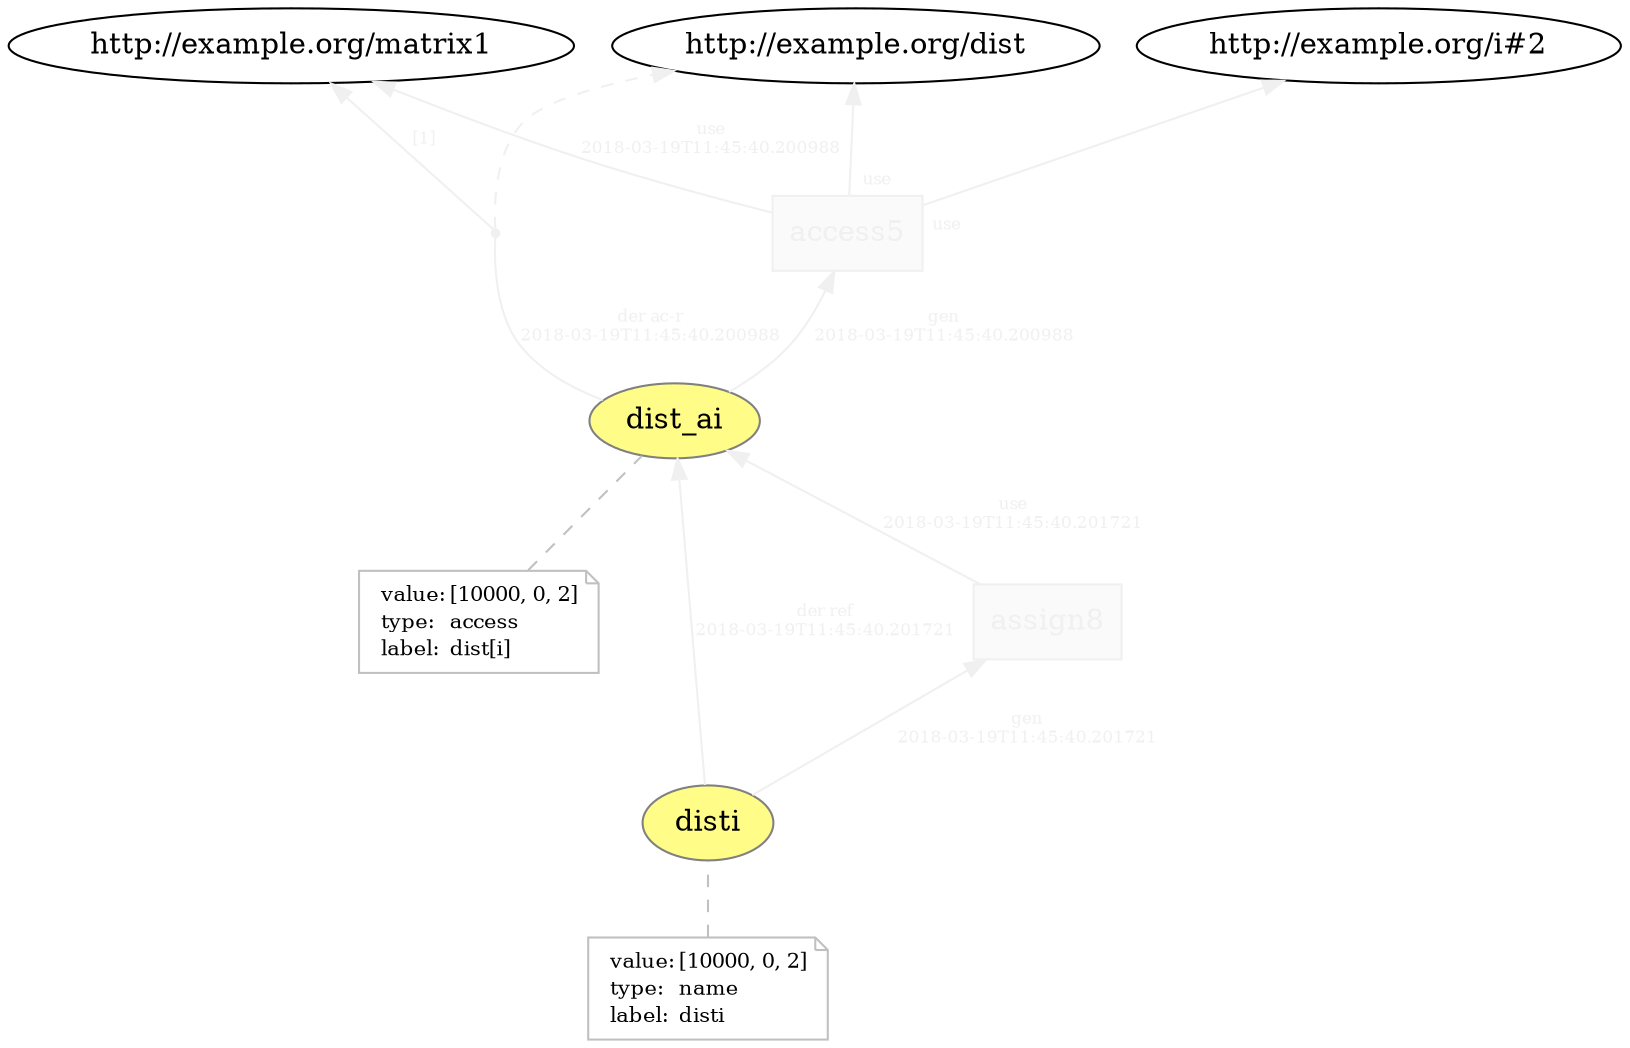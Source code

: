 digraph "PROV" { size="16,12"; rankdir="BT";
"http://example.org/dist_ai" [fillcolor="#FFFC87",color="#808080",style="filled",label="dist_ai",URL="http://example.org/dist_ai"]
"-attrs0" [color="gray",shape="note",fontsize="10",fontcolor="black",label=<<TABLE cellpadding="0" border="0">
	<TR>
	    <TD align="left">value:</TD>
	    <TD align="left">[10000, 0, 2]</TD>
	</TR>
	<TR>
	    <TD align="left">type:</TD>
	    <TD align="left">access</TD>
	</TR>
	<TR>
	    <TD align="left">label:</TD>
	    <TD align="left">dist[i]</TD>
	</TR>
</TABLE>>]
"-attrs0" -> "http://example.org/dist_ai" [color="gray",style="dashed",arrowhead="none"]
"http://example.org/access5" [fillcolor="#FAFAFA",color="#F0F0F0",shape="polygon",sides="4",style="filled",fontcolor="#F0F0F0",label="access5",URL="http://example.org/access5"]
"bn0" [shape="point",label="",fontcolor="#F0F0F0",color="#F0F0F0"]
"http://example.org/dist_ai" -> "bn0" [fontsize="8",distance="1.5",angle="60.0",rotation="20",label="der ac-r
2018-03-19T11:45:40.200988",arrowhead="none",fontcolor="#F0F0F0",color="#F0F0F0"]
"bn0" -> "http://example.org/dist" [style="dashed",fontcolor="#F0F0F0",color="#F0F0F0"]
"bn0" -> "http://example.org/matrix1" [fontsize="8",distance="1.5",angle="60.0",rotation="20",label="[1]",fontcolor="#F0F0F0",color="#F0F0F0"]
"http://example.org/access5" -> "http://example.org/dist" [labelfontsize="8",labeldistance="1.5",labelangle="60.0",rotation="20",taillabel="use",fontcolor="#F0F0F0",color="#F0F0F0"]
"http://example.org/access5" -> "http://example.org/i#2" [labelfontsize="8",labeldistance="1.5",labelangle="60.0",rotation="20",taillabel="use",fontcolor="#F0F0F0",color="#F0F0F0"]
"http://example.org/disti" [fillcolor="#FFFC87",color="#808080",style="filled",label="disti",URL="http://example.org/disti"]
"-attrs1" [color="gray",shape="note",fontsize="10",fontcolor="black",label=<<TABLE cellpadding="0" border="0">
	<TR>
	    <TD align="left">value:</TD>
	    <TD align="left">[10000, 0, 2]</TD>
	</TR>
	<TR>
	    <TD align="left">type:</TD>
	    <TD align="left">name</TD>
	</TR>
	<TR>
	    <TD align="left">label:</TD>
	    <TD align="left">disti</TD>
	</TR>
</TABLE>>]
"-attrs1" -> "http://example.org/disti" [color="gray",style="dashed",arrowhead="none"]
"http://example.org/assign8" [fillcolor="#FAFAFA",color="#F0F0F0",shape="polygon",sides="4",style="filled",fontcolor="#F0F0F0",label="assign8",URL="http://example.org/assign8"]
"http://example.org/disti" -> "http://example.org/dist_ai" [fontsize="8",distance="1.5",angle="60.0",rotation="20",label="der ref
2018-03-19T11:45:40.201721",fontcolor="#F0F0F0",color="#F0F0F0"]
"http://example.org/access5" -> "http://example.org/matrix1" [fontsize="8",distance="1.5",angle="60.0",rotation="20",label="use
2018-03-19T11:45:40.200988",fontcolor="#F0F0F0",color="#F0F0F0"]
"http://example.org/assign8" -> "http://example.org/dist_ai" [fontsize="8",distance="1.5",angle="60.0",rotation="20",label="use
2018-03-19T11:45:40.201721",fontcolor="#F0F0F0",color="#F0F0F0"]
"http://example.org/dist_ai" -> "http://example.org/access5" [fontsize="8",distance="1.5",angle="60.0",rotation="20",label="gen
2018-03-19T11:45:40.200988",fontcolor="#F0F0F0",color="#F0F0F0"]
"http://example.org/disti" -> "http://example.org/assign8" [fontsize="8",distance="1.5",angle="60.0",rotation="20",label="gen
2018-03-19T11:45:40.201721",fontcolor="#F0F0F0",color="#F0F0F0"]
}